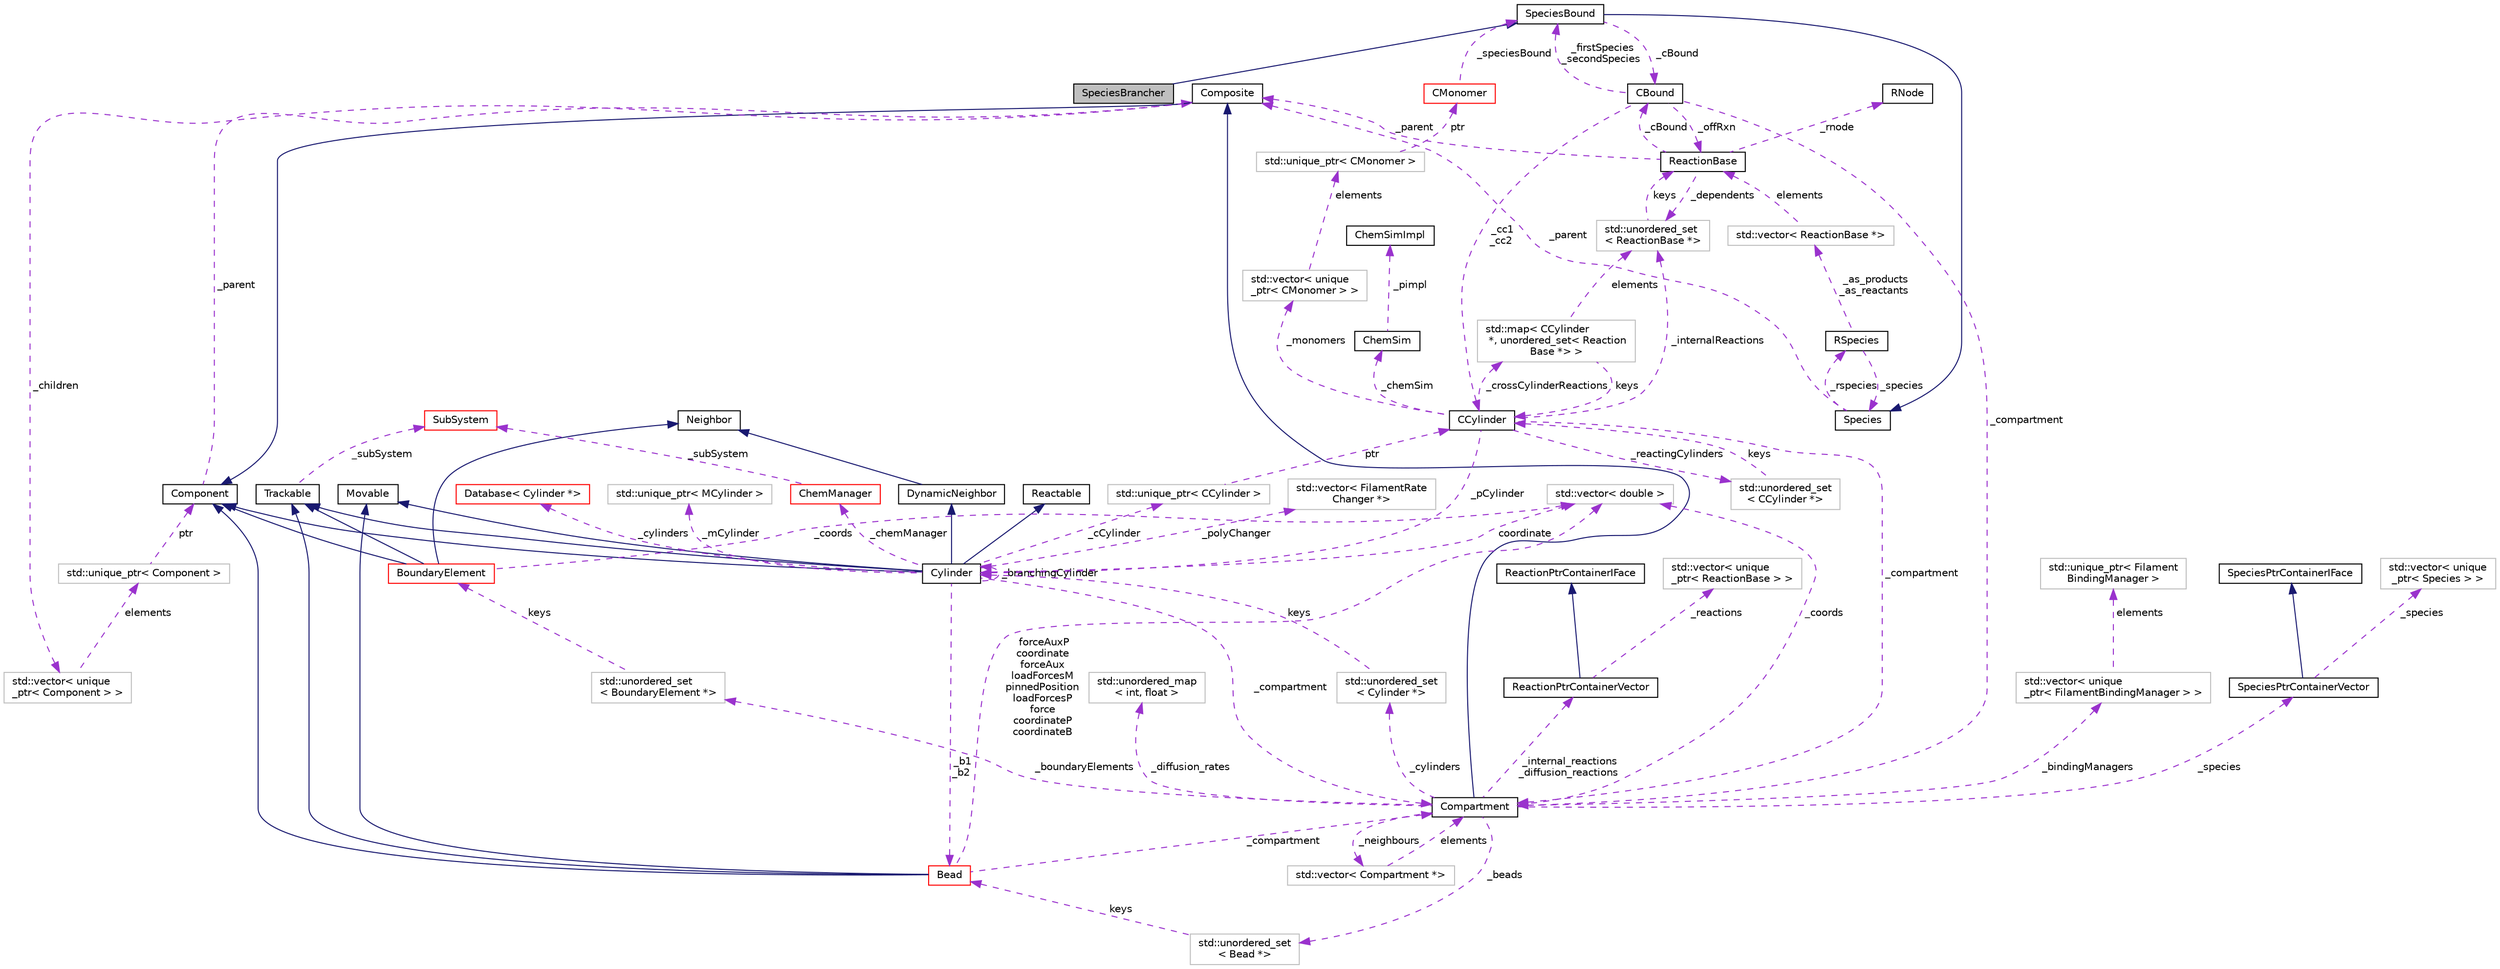 digraph "SpeciesBrancher"
{
 // INTERACTIVE_SVG=YES
  edge [fontname="Helvetica",fontsize="10",labelfontname="Helvetica",labelfontsize="10"];
  node [fontname="Helvetica",fontsize="10",shape=record];
  Node3 [label="SpeciesBrancher",height=0.2,width=0.4,color="black", fillcolor="grey75", style="filled", fontcolor="black"];
  Node4 -> Node3 [dir="back",color="midnightblue",fontsize="10",style="solid",fontname="Helvetica"];
  Node4 [label="SpeciesBound",height=0.2,width=0.4,color="black", fillcolor="white", style="filled",URL="$classSpeciesBound.html",tooltip="Used for species that can be bound to a Filament. "];
  Node5 -> Node4 [dir="back",color="midnightblue",fontsize="10",style="solid",fontname="Helvetica"];
  Node5 [label="Species",height=0.2,width=0.4,color="black", fillcolor="white", style="filled",URL="$classSpecies.html",tooltip="Represents chemical molecules, tracks their copy number and can be used in Reactions. "];
  Node6 -> Node5 [dir="back",color="darkorchid3",fontsize="10",style="dashed",label=" _rspecies" ,fontname="Helvetica"];
  Node6 [label="RSpecies",height=0.2,width=0.4,color="black", fillcolor="white", style="filled",URL="$classRSpecies.html",tooltip="Represents the reactive aspect of chemical molecules. "];
  Node7 -> Node6 [dir="back",color="darkorchid3",fontsize="10",style="dashed",label=" _as_products\n_as_reactants" ,fontname="Helvetica"];
  Node7 [label="std::vector\< ReactionBase *\>",height=0.2,width=0.4,color="grey75", fillcolor="white", style="filled"];
  Node8 -> Node7 [dir="back",color="darkorchid3",fontsize="10",style="dashed",label=" elements" ,fontname="Helvetica"];
  Node8 [label="ReactionBase",height=0.2,width=0.4,color="black", fillcolor="white", style="filled",URL="$classReactionBase.html",tooltip="Represents an abstract interface for simple chemical reactions of the form A + B -> C..."];
  Node9 -> Node8 [dir="back",color="darkorchid3",fontsize="10",style="dashed",label=" _parent" ,fontname="Helvetica"];
  Node9 [label="Composite",height=0.2,width=0.4,color="black", fillcolor="white", style="filled",URL="$classComposite.html",tooltip="The aggregating class for the Composite pattern. "];
  Node10 -> Node9 [dir="back",color="midnightblue",fontsize="10",style="solid",fontname="Helvetica"];
  Node10 [label="Component",height=0.2,width=0.4,color="black", fillcolor="white", style="filled",URL="$classComponent.html",tooltip="The base class for the Composite pattern hieararchy. "];
  Node9 -> Node10 [dir="back",color="darkorchid3",fontsize="10",style="dashed",label=" _parent" ,fontname="Helvetica"];
  Node11 -> Node9 [dir="back",color="darkorchid3",fontsize="10",style="dashed",label=" _children" ,fontname="Helvetica"];
  Node11 [label="std::vector\< unique\l_ptr\< Component \> \>",height=0.2,width=0.4,color="grey75", fillcolor="white", style="filled"];
  Node12 -> Node11 [dir="back",color="darkorchid3",fontsize="10",style="dashed",label=" elements" ,fontname="Helvetica"];
  Node12 [label="std::unique_ptr\< Component \>",height=0.2,width=0.4,color="grey75", fillcolor="white", style="filled"];
  Node10 -> Node12 [dir="back",color="darkorchid3",fontsize="10",style="dashed",label=" ptr" ,fontname="Helvetica"];
  Node13 -> Node8 [dir="back",color="darkorchid3",fontsize="10",style="dashed",label=" _dependents" ,fontname="Helvetica"];
  Node13 [label="std::unordered_set\l\< ReactionBase *\>",height=0.2,width=0.4,color="grey75", fillcolor="white", style="filled"];
  Node8 -> Node13 [dir="back",color="darkorchid3",fontsize="10",style="dashed",label=" keys" ,fontname="Helvetica"];
  Node14 -> Node8 [dir="back",color="darkorchid3",fontsize="10",style="dashed",label=" _cBound" ,fontname="Helvetica"];
  Node14 [label="CBound",height=0.2,width=0.4,color="black", fillcolor="white", style="filled",URL="$classCBound.html",tooltip="Represents a chemical object that is bound to a Filament. "];
  Node15 -> Node14 [dir="back",color="darkorchid3",fontsize="10",style="dashed",label=" _cc1\n_cc2" ,fontname="Helvetica"];
  Node15 [label="CCylinder",height=0.2,width=0.4,color="black", fillcolor="white", style="filled",URL="$classCCylinder.html",tooltip="Holds all CMonomers and Reactions associated with it. "];
  Node16 -> Node15 [dir="back",color="darkorchid3",fontsize="10",style="dashed",label=" _crossCylinderReactions" ,fontname="Helvetica"];
  Node16 [label="std::map\< CCylinder\l *, unordered_set\< Reaction\lBase *\> \>",height=0.2,width=0.4,color="grey75", fillcolor="white", style="filled"];
  Node15 -> Node16 [dir="back",color="darkorchid3",fontsize="10",style="dashed",label=" keys" ,fontname="Helvetica"];
  Node13 -> Node16 [dir="back",color="darkorchid3",fontsize="10",style="dashed",label=" elements" ,fontname="Helvetica"];
  Node17 -> Node15 [dir="back",color="darkorchid3",fontsize="10",style="dashed",label=" _monomers" ,fontname="Helvetica"];
  Node17 [label="std::vector\< unique\l_ptr\< CMonomer \> \>",height=0.2,width=0.4,color="grey75", fillcolor="white", style="filled"];
  Node18 -> Node17 [dir="back",color="darkorchid3",fontsize="10",style="dashed",label=" elements" ,fontname="Helvetica"];
  Node18 [label="std::unique_ptr\< CMonomer \>",height=0.2,width=0.4,color="grey75", fillcolor="white", style="filled"];
  Node19 -> Node18 [dir="back",color="darkorchid3",fontsize="10",style="dashed",label=" ptr" ,fontname="Helvetica"];
  Node19 [label="CMonomer",height=0.2,width=0.4,color="red", fillcolor="white", style="filled",URL="$classCMonomer.html",tooltip="Represents a container for all Species that could be contained in a particular filament element at a ..."];
  Node4 -> Node19 [dir="back",color="darkorchid3",fontsize="10",style="dashed",label=" _speciesBound" ,fontname="Helvetica"];
  Node23 -> Node15 [dir="back",color="darkorchid3",fontsize="10",style="dashed",label=" _pCylinder" ,fontname="Helvetica"];
  Node23 [label="Cylinder",height=0.2,width=0.4,color="black", fillcolor="white", style="filled",URL="$classCylinder.html",tooltip="A container to store a MCylinder and CCylinder. "];
  Node10 -> Node23 [dir="back",color="midnightblue",fontsize="10",style="solid",fontname="Helvetica"];
  Node24 -> Node23 [dir="back",color="midnightblue",fontsize="10",style="solid",fontname="Helvetica"];
  Node24 [label="Trackable",height=0.2,width=0.4,color="black", fillcolor="white", style="filled",URL="$classTrackable.html",tooltip="An abstract base class for a trackable object in the SubSystem. "];
  Node25 -> Node24 [dir="back",color="darkorchid3",fontsize="10",style="dashed",label=" _subSystem" ,fontname="Helvetica"];
  Node25 [label="SubSystem",height=0.2,width=0.4,color="red", fillcolor="white", style="filled",URL="$classSubSystem.html",tooltip="Manages all Movables and Reactables. "];
  Node27 -> Node23 [dir="back",color="midnightblue",fontsize="10",style="solid",fontname="Helvetica"];
  Node27 [label="Movable",height=0.2,width=0.4,color="black", fillcolor="white", style="filled",URL="$classMovable.html",tooltip="An abstract base class for a movable element in the SubSystem. "];
  Node29 -> Node23 [dir="back",color="midnightblue",fontsize="10",style="solid",fontname="Helvetica"];
  Node29 [label="Reactable",height=0.2,width=0.4,color="black", fillcolor="white", style="filled",URL="$classReactable.html",tooltip="An abstract base class for a reactable element in the SubSystem. "];
  Node63 -> Node23 [dir="back",color="midnightblue",fontsize="10",style="solid",fontname="Helvetica"];
  Node63 [label="DynamicNeighbor",height=0.2,width=0.4,color="black", fillcolor="white", style="filled",URL="$classDynamicNeighbor.html",tooltip="An abstract base class for any element that can be added or removed from a NeighborList dynamically a..."];
  Node37 -> Node63 [dir="back",color="midnightblue",fontsize="10",style="solid",fontname="Helvetica"];
  Node37 [label="Neighbor",height=0.2,width=0.4,color="black", fillcolor="white", style="filled",URL="$classNeighbor.html",tooltip="An abstract base class for any element that can be added or removed from a NeighborList statically at..."];
  Node23 -> Node23 [dir="back",color="darkorchid3",fontsize="10",style="dashed",label=" _branchingCylinder" ,fontname="Helvetica"];
  Node64 -> Node23 [dir="back",color="darkorchid3",fontsize="10",style="dashed",label=" _polyChanger" ,fontname="Helvetica"];
  Node64 [label="std::vector\< FilamentRate\lChanger *\>",height=0.2,width=0.4,color="grey75", fillcolor="white", style="filled"];
  Node66 -> Node23 [dir="back",color="darkorchid3",fontsize="10",style="dashed",label=" _cCylinder" ,fontname="Helvetica"];
  Node66 [label="std::unique_ptr\< CCylinder \>",height=0.2,width=0.4,color="grey75", fillcolor="white", style="filled"];
  Node15 -> Node66 [dir="back",color="darkorchid3",fontsize="10",style="dashed",label=" ptr" ,fontname="Helvetica"];
  Node43 -> Node23 [dir="back",color="darkorchid3",fontsize="10",style="dashed",label=" _b1\n_b2" ,fontname="Helvetica"];
  Node43 [label="Bead",height=0.2,width=0.4,color="red", fillcolor="white", style="filled",URL="$classBead.html",tooltip="Represents a single coordinate between Cylinders, and holds forces needed for mechanical equilibratio..."];
  Node10 -> Node43 [dir="back",color="midnightblue",fontsize="10",style="solid",fontname="Helvetica"];
  Node24 -> Node43 [dir="back",color="midnightblue",fontsize="10",style="solid",fontname="Helvetica"];
  Node27 -> Node43 [dir="back",color="midnightblue",fontsize="10",style="solid",fontname="Helvetica"];
  Node41 -> Node43 [dir="back",color="darkorchid3",fontsize="10",style="dashed",label=" _compartment" ,fontname="Helvetica"];
  Node41 [label="Compartment",height=0.2,width=0.4,color="black", fillcolor="white", style="filled",URL="$classCompartment.html",tooltip="A container or holding Species and Reactions. "];
  Node9 -> Node41 [dir="back",color="midnightblue",fontsize="10",style="solid",fontname="Helvetica"];
  Node42 -> Node41 [dir="back",color="darkorchid3",fontsize="10",style="dashed",label=" _beads" ,fontname="Helvetica"];
  Node42 [label="std::unordered_set\l\< Bead *\>",height=0.2,width=0.4,color="grey75", fillcolor="white", style="filled"];
  Node43 -> Node42 [dir="back",color="darkorchid3",fontsize="10",style="dashed",label=" keys" ,fontname="Helvetica"];
  Node45 -> Node41 [dir="back",color="darkorchid3",fontsize="10",style="dashed",label=" _neighbours" ,fontname="Helvetica"];
  Node45 [label="std::vector\< Compartment *\>",height=0.2,width=0.4,color="grey75", fillcolor="white", style="filled"];
  Node41 -> Node45 [dir="back",color="darkorchid3",fontsize="10",style="dashed",label=" elements" ,fontname="Helvetica"];
  Node46 -> Node41 [dir="back",color="darkorchid3",fontsize="10",style="dashed",label=" _cylinders" ,fontname="Helvetica"];
  Node46 [label="std::unordered_set\l\< Cylinder *\>",height=0.2,width=0.4,color="grey75", fillcolor="white", style="filled"];
  Node23 -> Node46 [dir="back",color="darkorchid3",fontsize="10",style="dashed",label=" keys" ,fontname="Helvetica"];
  Node47 -> Node41 [dir="back",color="darkorchid3",fontsize="10",style="dashed",label=" _boundaryElements" ,fontname="Helvetica"];
  Node47 [label="std::unordered_set\l\< BoundaryElement *\>",height=0.2,width=0.4,color="grey75", fillcolor="white", style="filled"];
  Node36 -> Node47 [dir="back",color="darkorchid3",fontsize="10",style="dashed",label=" keys" ,fontname="Helvetica"];
  Node36 [label="BoundaryElement",height=0.2,width=0.4,color="red", fillcolor="white", style="filled",URL="$classBoundaryElement.html",tooltip="Represents an element of a BoundarySurface. "];
  Node10 -> Node36 [dir="back",color="midnightblue",fontsize="10",style="solid",fontname="Helvetica"];
  Node24 -> Node36 [dir="back",color="midnightblue",fontsize="10",style="solid",fontname="Helvetica"];
  Node37 -> Node36 [dir="back",color="midnightblue",fontsize="10",style="solid",fontname="Helvetica"];
  Node39 -> Node36 [dir="back",color="darkorchid3",fontsize="10",style="dashed",label=" _coords" ,fontname="Helvetica"];
  Node39 [label="std::vector\< double \>",height=0.2,width=0.4,color="grey75", fillcolor="white", style="filled"];
  Node48 -> Node41 [dir="back",color="darkorchid3",fontsize="10",style="dashed",label=" _internal_reactions\n_diffusion_reactions" ,fontname="Helvetica"];
  Node48 [label="ReactionPtrContainerVector",height=0.2,width=0.4,color="black", fillcolor="white", style="filled",URL="$classReactionPtrContainerVector.html",tooltip="A concrete class implementing the ReactionPtrContainerIFace, using vector<unique_ptr<ReactionBase>> a..."];
  Node49 -> Node48 [dir="back",color="midnightblue",fontsize="10",style="solid",fontname="Helvetica"];
  Node49 [label="ReactionPtrContainerIFace",height=0.2,width=0.4,color="black", fillcolor="white", style="filled",URL="$classReactionPtrContainerIFace.html",tooltip="An abstract interface for a container of pointers to reaction objects. "];
  Node50 -> Node48 [dir="back",color="darkorchid3",fontsize="10",style="dashed",label=" _reactions" ,fontname="Helvetica"];
  Node50 [label="std::vector\< unique\l_ptr\< ReactionBase \> \>",height=0.2,width=0.4,color="grey75", fillcolor="white", style="filled"];
  Node52 -> Node41 [dir="back",color="darkorchid3",fontsize="10",style="dashed",label=" _diffusion_rates" ,fontname="Helvetica"];
  Node52 [label="std::unordered_map\l\< int, float \>",height=0.2,width=0.4,color="grey75", fillcolor="white", style="filled"];
  Node39 -> Node41 [dir="back",color="darkorchid3",fontsize="10",style="dashed",label=" _coords" ,fontname="Helvetica"];
  Node53 -> Node41 [dir="back",color="darkorchid3",fontsize="10",style="dashed",label=" _bindingManagers" ,fontname="Helvetica"];
  Node53 [label="std::vector\< unique\l_ptr\< FilamentBindingManager \> \>",height=0.2,width=0.4,color="grey75", fillcolor="white", style="filled"];
  Node54 -> Node53 [dir="back",color="darkorchid3",fontsize="10",style="dashed",label=" elements" ,fontname="Helvetica"];
  Node54 [label="std::unique_ptr\< Filament\lBindingManager \>",height=0.2,width=0.4,color="grey75", fillcolor="white", style="filled"];
  Node58 -> Node41 [dir="back",color="darkorchid3",fontsize="10",style="dashed",label=" _species" ,fontname="Helvetica"];
  Node58 [label="SpeciesPtrContainerVector",height=0.2,width=0.4,color="black", fillcolor="white", style="filled",URL="$classSpeciesPtrContainerVector.html",tooltip="A concrete class implementing the SpeciesPtrContainerIFace, using vector<unique_ptr<Species>> as the ..."];
  Node59 -> Node58 [dir="back",color="midnightblue",fontsize="10",style="solid",fontname="Helvetica"];
  Node59 [label="SpeciesPtrContainerIFace",height=0.2,width=0.4,color="black", fillcolor="white", style="filled",URL="$classSpeciesPtrContainerIFace.html",tooltip="An abstract interface for a container of pointers to Species objects. "];
  Node60 -> Node58 [dir="back",color="darkorchid3",fontsize="10",style="dashed",label=" _species" ,fontname="Helvetica"];
  Node60 [label="std::vector\< unique\l_ptr\< Species \> \>",height=0.2,width=0.4,color="grey75", fillcolor="white", style="filled"];
  Node39 -> Node43 [dir="back",color="darkorchid3",fontsize="10",style="dashed",label=" forceAuxP\ncoordinate\nforceAux\nloadForcesM\npinnedPosition\nloadForcesP\nforce\ncoordinateP\ncoordinateB" ,fontname="Helvetica"];
  Node67 -> Node23 [dir="back",color="darkorchid3",fontsize="10",style="dashed",label=" _cylinders" ,fontname="Helvetica"];
  Node67 [label="Database\< Cylinder *\>",height=0.2,width=0.4,color="red", fillcolor="white", style="filled",URL="$classDatabase.html"];
  Node41 -> Node23 [dir="back",color="darkorchid3",fontsize="10",style="dashed",label=" _compartment" ,fontname="Helvetica"];
  Node69 -> Node23 [dir="back",color="darkorchid3",fontsize="10",style="dashed",label=" _chemManager" ,fontname="Helvetica"];
  Node69 [label="ChemManager",height=0.2,width=0.4,color="red", fillcolor="white", style="filled",URL="$classChemManager.html",tooltip="For initailizing chemical reactions based on a specific system. "];
  Node25 -> Node69 [dir="back",color="darkorchid3",fontsize="10",style="dashed",label=" _subSystem" ,fontname="Helvetica"];
  Node81 -> Node23 [dir="back",color="darkorchid3",fontsize="10",style="dashed",label=" _mCylinder" ,fontname="Helvetica"];
  Node81 [label="std::unique_ptr\< MCylinder \>",height=0.2,width=0.4,color="grey75", fillcolor="white", style="filled"];
  Node39 -> Node23 [dir="back",color="darkorchid3",fontsize="10",style="dashed",label=" coordinate" ,fontname="Helvetica"];
  Node83 -> Node15 [dir="back",color="darkorchid3",fontsize="10",style="dashed",label=" _reactingCylinders" ,fontname="Helvetica"];
  Node83 [label="std::unordered_set\l\< CCylinder *\>",height=0.2,width=0.4,color="grey75", fillcolor="white", style="filled"];
  Node15 -> Node83 [dir="back",color="darkorchid3",fontsize="10",style="dashed",label=" keys" ,fontname="Helvetica"];
  Node41 -> Node15 [dir="back",color="darkorchid3",fontsize="10",style="dashed",label=" _compartment" ,fontname="Helvetica"];
  Node13 -> Node15 [dir="back",color="darkorchid3",fontsize="10",style="dashed",label=" _internalReactions" ,fontname="Helvetica"];
  Node84 -> Node15 [dir="back",color="darkorchid3",fontsize="10",style="dashed",label=" _chemSim" ,fontname="Helvetica"];
  Node84 [label="ChemSim",height=0.2,width=0.4,color="black", fillcolor="white", style="filled",URL="$classChemSim.html",tooltip="Used to manage running a network of chemical reactions. "];
  Node85 -> Node84 [dir="back",color="darkorchid3",fontsize="10",style="dashed",label=" _pimpl" ,fontname="Helvetica"];
  Node85 [label="ChemSimImpl",height=0.2,width=0.4,color="black", fillcolor="white", style="filled",URL="$classChemSimImpl.html",tooltip="An abstract base class for algorithms that run stochastic chemical kinetics. "];
  Node41 -> Node14 [dir="back",color="darkorchid3",fontsize="10",style="dashed",label=" _compartment" ,fontname="Helvetica"];
  Node4 -> Node14 [dir="back",color="darkorchid3",fontsize="10",style="dashed",label=" _firstSpecies\n_secondSpecies" ,fontname="Helvetica"];
  Node8 -> Node14 [dir="back",color="darkorchid3",fontsize="10",style="dashed",label=" _offRxn" ,fontname="Helvetica"];
  Node86 -> Node8 [dir="back",color="darkorchid3",fontsize="10",style="dashed",label=" _rnode" ,fontname="Helvetica"];
  Node86 [label="RNode",height=0.2,width=0.4,color="black", fillcolor="white", style="filled",URL="$classRNode.html",tooltip="This is an abstract base class for classes that need to be associated with the given Reaction object..."];
  Node5 -> Node6 [dir="back",color="darkorchid3",fontsize="10",style="dashed",label=" _species" ,fontname="Helvetica"];
  Node9 -> Node5 [dir="back",color="darkorchid3",fontsize="10",style="dashed",label=" _parent" ,fontname="Helvetica"];
  Node14 -> Node4 [dir="back",color="darkorchid3",fontsize="10",style="dashed",label=" _cBound" ,fontname="Helvetica"];
}
